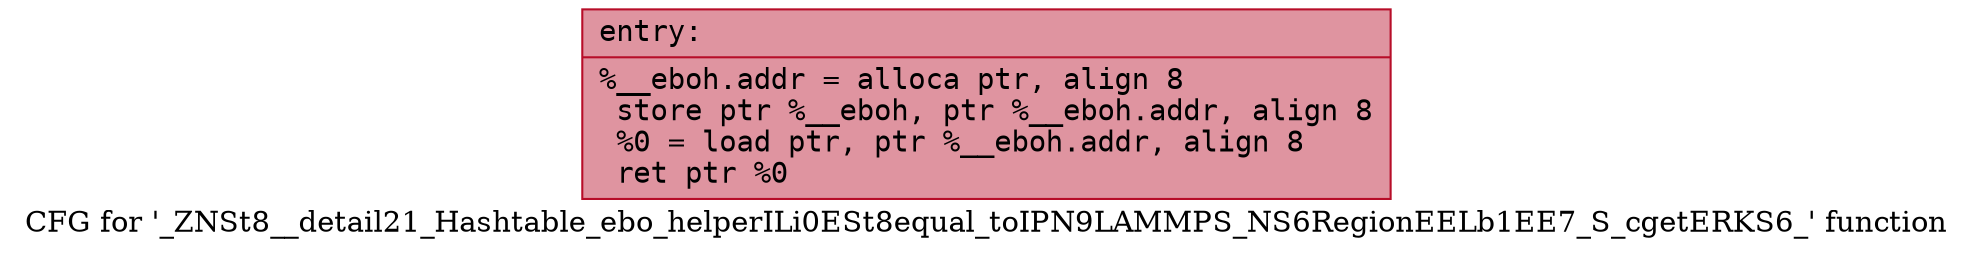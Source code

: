 digraph "CFG for '_ZNSt8__detail21_Hashtable_ebo_helperILi0ESt8equal_toIPN9LAMMPS_NS6RegionEELb1EE7_S_cgetERKS6_' function" {
	label="CFG for '_ZNSt8__detail21_Hashtable_ebo_helperILi0ESt8equal_toIPN9LAMMPS_NS6RegionEELb1EE7_S_cgetERKS6_' function";

	Node0x561837f4ae10 [shape=record,color="#b70d28ff", style=filled, fillcolor="#b70d2870" fontname="Courier",label="{entry:\l|  %__eboh.addr = alloca ptr, align 8\l  store ptr %__eboh, ptr %__eboh.addr, align 8\l  %0 = load ptr, ptr %__eboh.addr, align 8\l  ret ptr %0\l}"];
}
